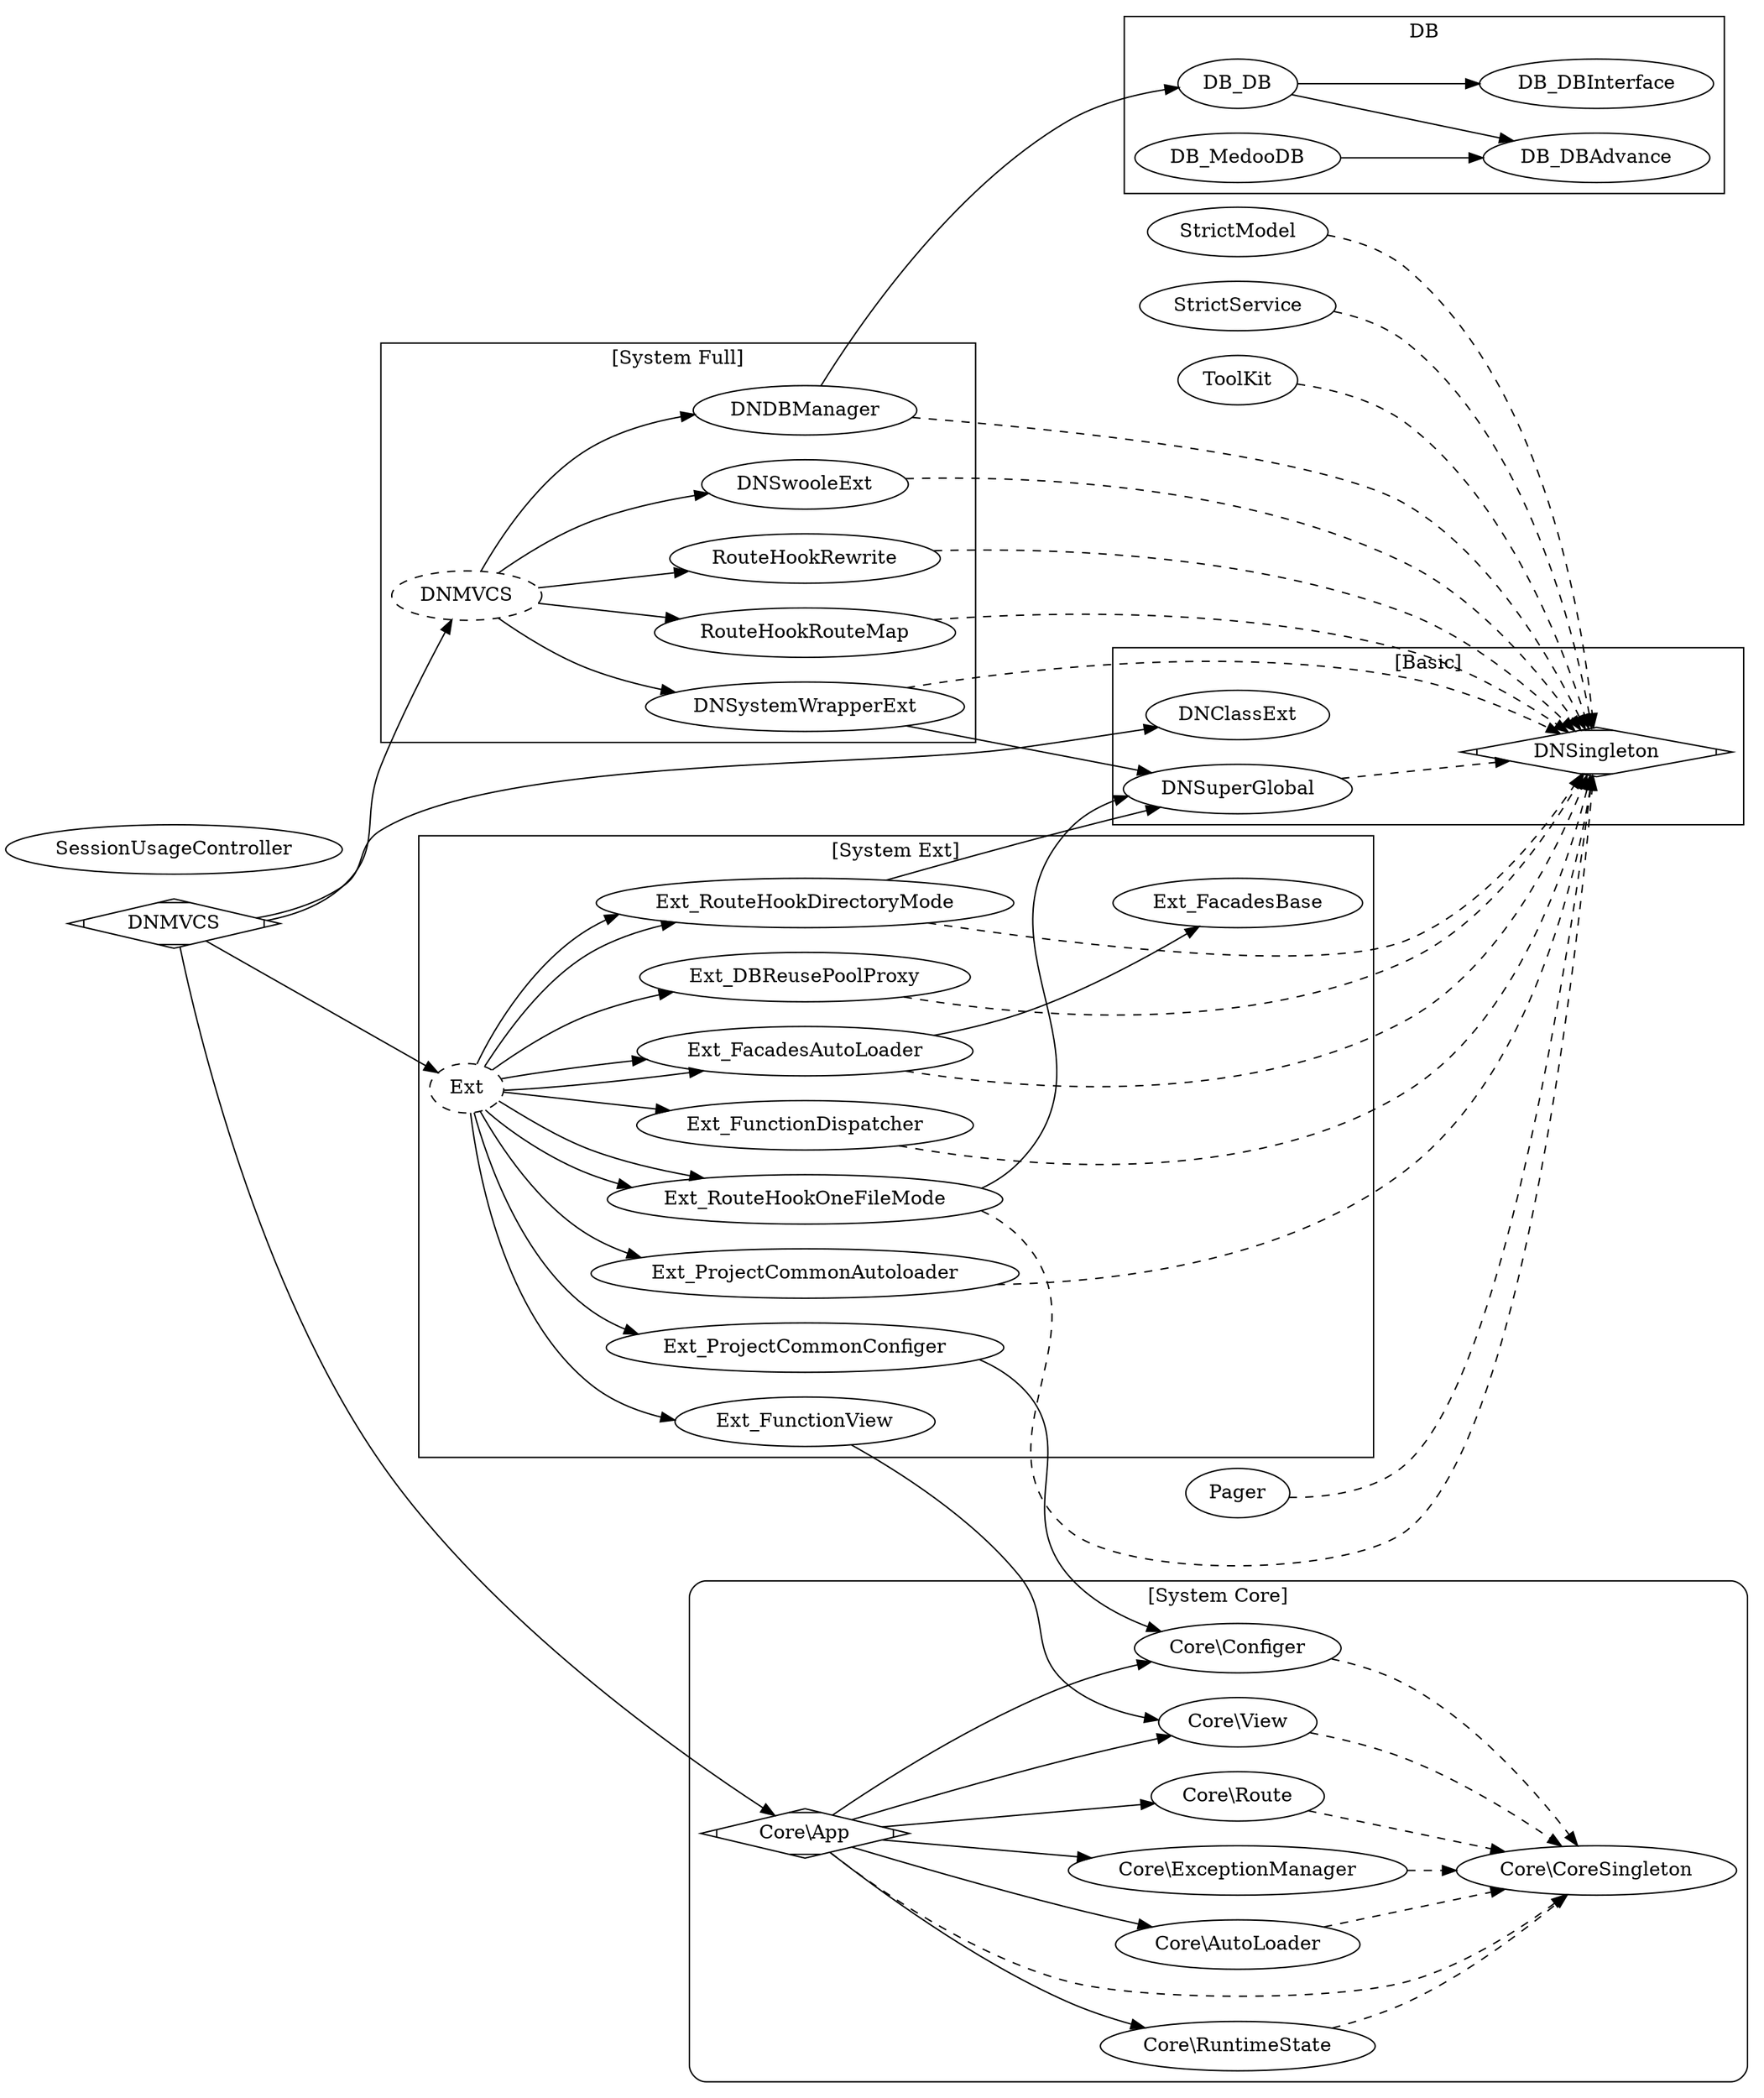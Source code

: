 digraph G{
/* This is a graphviz file */
graph [rankdir = "LR"];
subgraph cluster_Basic {
    label = "[Basic]";
    DNSingleton [shape=Mdiamond];
    DNSuperGlobal;
    DNClassExt;
    DNSuperGlobal -> DNSingleton[style="dashed"]; 
}
subgraph cluster_Core {
    style = "rounded";
    label = "[System Core]";
    Core_App -> Core_AutoLoader ;
    Core_App -> Core_ExceptionManager;
    Core_App -> Core_View;
    Core_App -> Core_Configer;
    Core_App -> Core_Route;
    Core_App -> Core_RuntimeState;
    
    Core_App -> Core_CoreSingleton [style="dashed"];
    Core_AutoLoader -> Core_CoreSingleton [style="dashed"];
    Core_ExceptionManager -> Core_CoreSingleton [style="dashed"];
    Core_View -> Core_CoreSingleton [style="dashed"];
    Core_Configer -> Core_CoreSingleton [style="dashed"];
    Core_Route -> Core_CoreSingleton [style="dashed"];
    Core_RuntimeState -> Core_CoreSingleton [style="dashed"];
    
    Core_CoreSingleton [label="Core\\CoreSingleton"];
    Core_App [label="Core\\App";shape=Mdiamond];
    Core_AutoLoader [label="Core\\AutoLoader"];
    Core_ExceptionManager [label="Core\\ExceptionManager"];
    Core_View [label="Core\\View"];
    Core_Configer [label="Core\\Configer"];
    Core_Route [label="Core\\Route"];
    Core_RuntimeState [label="Core\\RuntimeState"];
}


subgraph cluster_DB {
    label = "DB";

DB_DB -> DB_DBAdvance;
DB_DB -> DB_DBInterface;
DB_MedooDB -> DB_DBAdvance;

}
subgraph cluster_Full {
    label = "[System Full]";

    Full -> DNSwooleExt;
    Full -> RouteHookRewrite;
    Full -> RouteHookRouteMap;

    Full -> DNSystemWrapperExt -> DNSuperGlobal;
    Full -> DNDBManager -> DB_DB;
    
    DNSwooleExt -> DNSingleton[style="dashed"]; 
    RouteHookRewrite -> DNSingleton[style="dashed"]; 
    RouteHookRouteMap -> DNSingleton [style="dashed"]; 
    DNSystemWrapperExt -> DNSingleton [style="dashed"]; 
    DNDBManager -> DNSingleton [style="dashed"]; 
    
    Full [label="DNMVCS";style="dashed"];

}
subgraph cluster_Ext {
label = "[System Ext]";


Ext-> Ext_DBReusePoolProxy; 
Ext-> Ext_FunctionDispatcher;
Ext-> Ext_ProjectCommonAutoloader;
Ext-> Ext_FacadesAutoLoader;
Ext-> Ext_RouteHookDirectoryMode;
Ext-> Ext_RouteHookOneFileMode;

Ext_DBReusePoolProxy ->  DNSingleton [style="dashed"];  
Ext_FunctionDispatcher -> DNSingleton [style="dashed"]; 
Ext_ProjectCommonAutoloader -> DNSingleton [style="dashed"]; 
Ext_FacadesAutoLoader -> DNSingleton [style="dashed"]; 
Ext_RouteHookDirectoryMode -> DNSingleton [style="dashed"]; 
Ext_RouteHookOneFileMode -> DNSingleton [style="dashed"]; 


Ext-> Ext_FacadesAutoLoader -> Ext_FacadesBase ;
Ext-> Ext_RouteHookDirectoryMode -> DNSuperGlobal;
Ext-> Ext_RouteHookOneFileMode -> DNSuperGlobal;


Ext-> Ext_ProjectCommonConfiger -> Core_Configer;
Ext-> Ext_FunctionView  -> Core_View;

Ext [label="Ext";style="dashed"];

}


DNMVCS -> Core_App;
DNMVCS -> Full;
DNMVCS -> Ext;
DNMVCS -> DNClassExt;

DNMVCS [shape=Mdiamond];

DNSingleton;
Pager -> DNSingleton [style="dashed"]; 
StrictModel -> DNSingleton [style="dashed"]; 
StrictService -> DNSingleton [style="dashed"]; 
ToolKit  -> DNSingleton [style="dashed"]; 
SessionUsageController;

}
